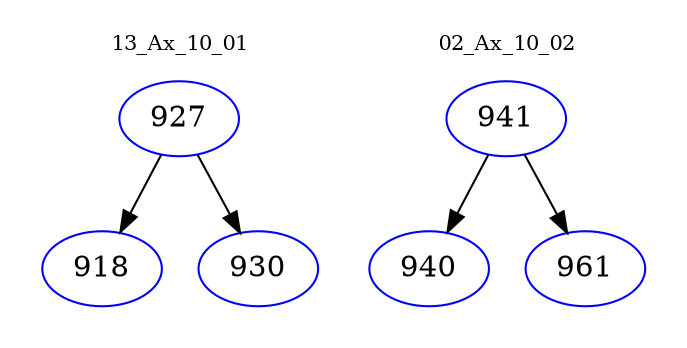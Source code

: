 digraph{
subgraph cluster_0 {
color = white
label = "13_Ax_10_01";
fontsize=10;
T0_927 [label="927", color="blue"]
T0_927 -> T0_918 [color="black"]
T0_918 [label="918", color="blue"]
T0_927 -> T0_930 [color="black"]
T0_930 [label="930", color="blue"]
}
subgraph cluster_1 {
color = white
label = "02_Ax_10_02";
fontsize=10;
T1_941 [label="941", color="blue"]
T1_941 -> T1_940 [color="black"]
T1_940 [label="940", color="blue"]
T1_941 -> T1_961 [color="black"]
T1_961 [label="961", color="blue"]
}
}
